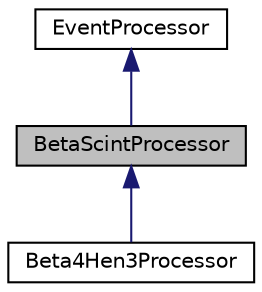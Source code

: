 digraph "BetaScintProcessor"
{
  edge [fontname="Helvetica",fontsize="10",labelfontname="Helvetica",labelfontsize="10"];
  node [fontname="Helvetica",fontsize="10",shape=record];
  Node1 [label="BetaScintProcessor",height=0.2,width=0.4,color="black", fillcolor="grey75", style="filled", fontcolor="black"];
  Node2 -> Node1 [dir="back",color="midnightblue",fontsize="10",style="solid",fontname="Helvetica"];
  Node2 [label="EventProcessor",height=0.2,width=0.4,color="black", fillcolor="white", style="filled",URL="$d6/d65/class_event_processor.html",tooltip="Class to handle event processing. "];
  Node1 -> Node3 [dir="back",color="midnightblue",fontsize="10",style="solid",fontname="Helvetica"];
  Node3 [label="Beta4Hen3Processor",height=0.2,width=0.4,color="black", fillcolor="white", style="filled",URL="$db/d92/class_beta4_hen3_processor.html",tooltip="Class to handle Beta events for the 3Hen detector. "];
}
